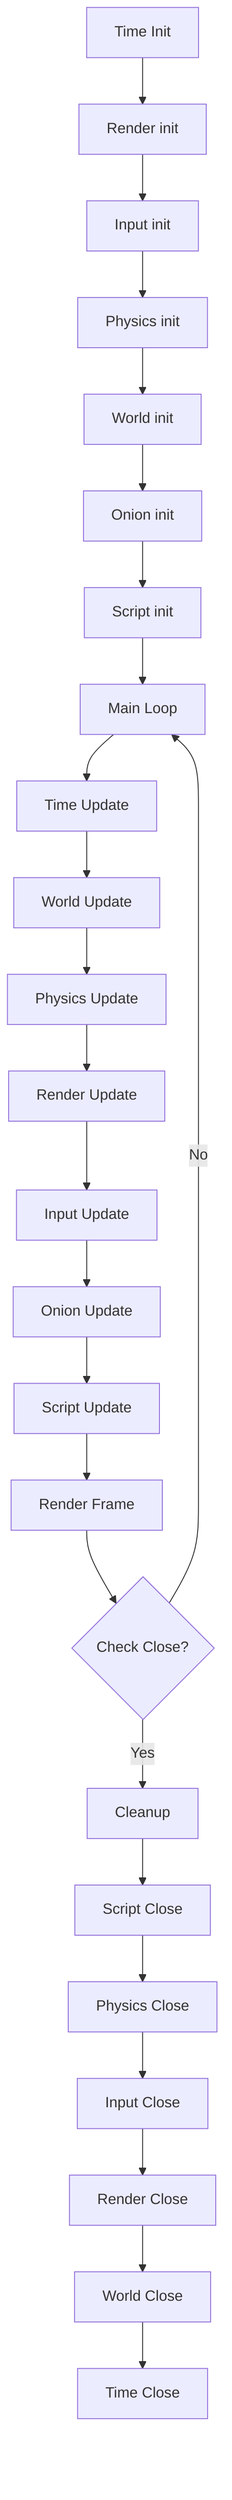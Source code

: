 flowchart
    id1[Time Init] --> renderinit[Render init]
    renderinit --> inputinit[Input init]
    inputinit --> physicsinit[Physics init]
    physicsinit --> worldinit[World init]
    worldinit --> onioninit[Onion init]
    onioninit --> scriptinit[Script init]
    scriptinit --> mainloop[Main Loop]
    
    mainloop --> timeupdate[Time Update]
    timeupdate --> worldupdate[World Update]
    worldupdate --> physicsupdate[Physics Update]
    physicsupdate --> renderupdate[Render Update]
    renderupdate --> inputupdate[Input Update]
    inputupdate --> onionupdate[Onion Update]
    onionupdate --> scriptupdate[Script Update]
    scriptupdate --> render[Render Frame]
    render --> checkclose{Check Close?}
    checkclose -->|No| mainloop
    checkclose -->|Yes| cleanup[Cleanup]
    
    cleanup --> scriptclose[Script Close]
    scriptclose --> physicsclose[Physics Close]
    physicsclose --> inputclose[Input Close]
    inputclose --> renderclose[Render Close]
    renderclose --> worldclose[World Close]
    worldclose --> timeclose[Time Close]